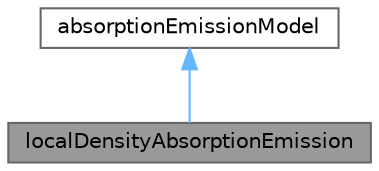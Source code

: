 digraph "localDensityAbsorptionEmission"
{
 // LATEX_PDF_SIZE
  bgcolor="transparent";
  edge [fontname=Helvetica,fontsize=10,labelfontname=Helvetica,labelfontsize=10];
  node [fontname=Helvetica,fontsize=10,shape=box,height=0.2,width=0.4];
  Node1 [id="Node000001",label="localDensityAbsorptionEmission",height=0.2,width=0.4,color="gray40", fillcolor="grey60", style="filled", fontcolor="black",tooltip="Constant radiation absorption and emission coefficients for continuous phase."];
  Node2 -> Node1 [id="edge1_Node000001_Node000002",dir="back",color="steelblue1",style="solid",tooltip=" "];
  Node2 [id="Node000002",label="absorptionEmissionModel",height=0.2,width=0.4,color="gray40", fillcolor="white", style="filled",URL="$classFoam_1_1radiation_1_1absorptionEmissionModel.html",tooltip="Model to supply absorption and emission coefficients for radiation modelling."];
}
